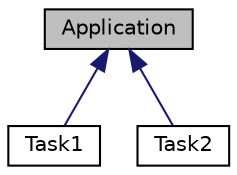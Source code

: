 digraph "Application"
{
  bgcolor="transparent";
  edge [fontname="Helvetica",fontsize="10",labelfontname="Helvetica",labelfontsize="10"];
  node [fontname="Helvetica",fontsize="10",shape=record];
  Node1 [label="Application",height=0.2,width=0.4,color="black", fillcolor="grey75", style="filled", fontcolor="black"];
  Node1 -> Node2 [dir="back",color="midnightblue",fontsize="10",style="solid",fontname="Helvetica"];
  Node2 [label="Task1",height=0.2,width=0.4,color="black",URL="$classTask1.html",tooltip="Erste Testanwendung. "];
  Node1 -> Node3 [dir="back",color="midnightblue",fontsize="10",style="solid",fontname="Helvetica"];
  Node3 [label="Task2",height=0.2,width=0.4,color="black",URL="$classTask2.html",tooltip="Second test application. "];
}

